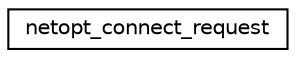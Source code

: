 digraph "Graphical Class Hierarchy"
{
 // LATEX_PDF_SIZE
  edge [fontname="Helvetica",fontsize="10",labelfontname="Helvetica",labelfontsize="10"];
  node [fontname="Helvetica",fontsize="10",shape=record];
  rankdir="LR";
  Node0 [label="netopt_connect_request",height=0.2,width=0.4,color="black", fillcolor="white", style="filled",URL="$structnetopt__connect__request.html",tooltip="Basic network connect request."];
}
